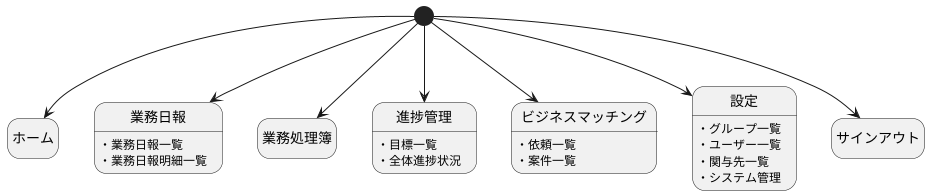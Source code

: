 @startuml ナビゲーション
hide empty description
[*] --> ホーム
[*] --> 業務日報
業務日報: ・業務日報一覧\n・業務日報明細一覧
[*] --> 業務処理簿
[*] --> 進捗管理
進捗管理: ・目標一覧\n・全体進捗状況
[*] --> ビジネスマッチング
ビジネスマッチング: ・依頼一覧\n・案件一覧
[*] --> 設定
設定: ・グループ一覧\n・ユーザー一覧\n・関与先一覧\n・システム管理
[*] --> サインアウト
@enduml
